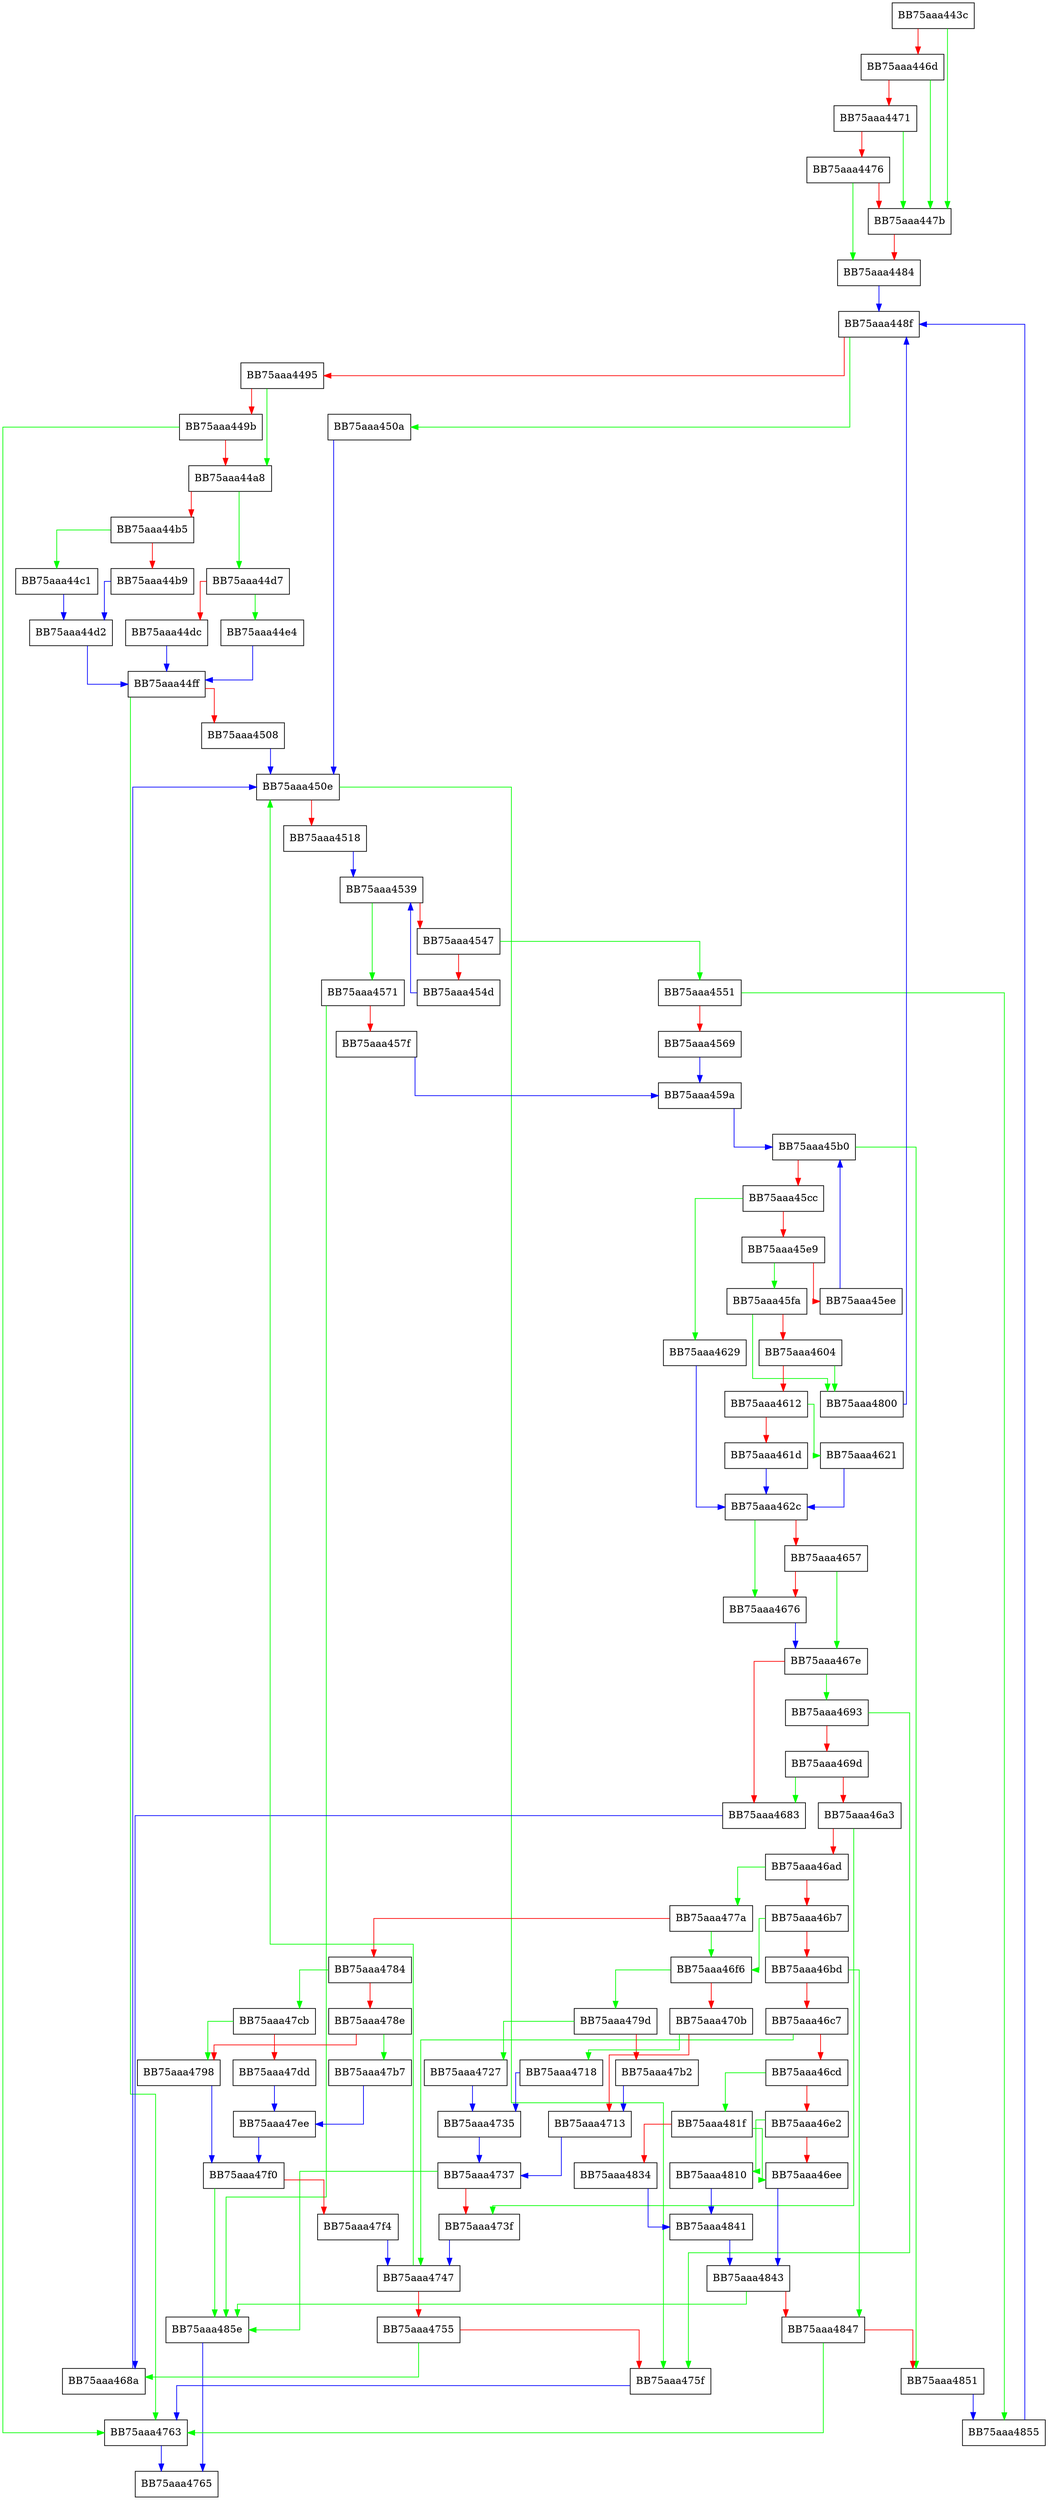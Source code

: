 digraph trace {
  node [shape="box"];
  graph [splines=ortho];
  BB75aaa443c -> BB75aaa447b [color="green"];
  BB75aaa443c -> BB75aaa446d [color="red"];
  BB75aaa446d -> BB75aaa447b [color="green"];
  BB75aaa446d -> BB75aaa4471 [color="red"];
  BB75aaa4471 -> BB75aaa447b [color="green"];
  BB75aaa4471 -> BB75aaa4476 [color="red"];
  BB75aaa4476 -> BB75aaa4484 [color="green"];
  BB75aaa4476 -> BB75aaa447b [color="red"];
  BB75aaa447b -> BB75aaa4484 [color="red"];
  BB75aaa4484 -> BB75aaa448f [color="blue"];
  BB75aaa448f -> BB75aaa450a [color="green"];
  BB75aaa448f -> BB75aaa4495 [color="red"];
  BB75aaa4495 -> BB75aaa44a8 [color="green"];
  BB75aaa4495 -> BB75aaa449b [color="red"];
  BB75aaa449b -> BB75aaa4763 [color="green"];
  BB75aaa449b -> BB75aaa44a8 [color="red"];
  BB75aaa44a8 -> BB75aaa44d7 [color="green"];
  BB75aaa44a8 -> BB75aaa44b5 [color="red"];
  BB75aaa44b5 -> BB75aaa44c1 [color="green"];
  BB75aaa44b5 -> BB75aaa44b9 [color="red"];
  BB75aaa44b9 -> BB75aaa44d2 [color="blue"];
  BB75aaa44c1 -> BB75aaa44d2 [color="blue"];
  BB75aaa44d2 -> BB75aaa44ff [color="blue"];
  BB75aaa44d7 -> BB75aaa44e4 [color="green"];
  BB75aaa44d7 -> BB75aaa44dc [color="red"];
  BB75aaa44dc -> BB75aaa44ff [color="blue"];
  BB75aaa44e4 -> BB75aaa44ff [color="blue"];
  BB75aaa44ff -> BB75aaa4763 [color="green"];
  BB75aaa44ff -> BB75aaa4508 [color="red"];
  BB75aaa4508 -> BB75aaa450e [color="blue"];
  BB75aaa450a -> BB75aaa450e [color="blue"];
  BB75aaa450e -> BB75aaa475f [color="green"];
  BB75aaa450e -> BB75aaa4518 [color="red"];
  BB75aaa4518 -> BB75aaa4539 [color="blue"];
  BB75aaa4539 -> BB75aaa4571 [color="green"];
  BB75aaa4539 -> BB75aaa4547 [color="red"];
  BB75aaa4547 -> BB75aaa4551 [color="green"];
  BB75aaa4547 -> BB75aaa454d [color="red"];
  BB75aaa454d -> BB75aaa4539 [color="blue"];
  BB75aaa4551 -> BB75aaa4855 [color="green"];
  BB75aaa4551 -> BB75aaa4569 [color="red"];
  BB75aaa4569 -> BB75aaa459a [color="blue"];
  BB75aaa4571 -> BB75aaa485e [color="green"];
  BB75aaa4571 -> BB75aaa457f [color="red"];
  BB75aaa457f -> BB75aaa459a [color="blue"];
  BB75aaa459a -> BB75aaa45b0 [color="blue"];
  BB75aaa45b0 -> BB75aaa4851 [color="green"];
  BB75aaa45b0 -> BB75aaa45cc [color="red"];
  BB75aaa45cc -> BB75aaa4629 [color="green"];
  BB75aaa45cc -> BB75aaa45e9 [color="red"];
  BB75aaa45e9 -> BB75aaa45fa [color="green"];
  BB75aaa45e9 -> BB75aaa45ee [color="red"];
  BB75aaa45ee -> BB75aaa45b0 [color="blue"];
  BB75aaa45fa -> BB75aaa4800 [color="green"];
  BB75aaa45fa -> BB75aaa4604 [color="red"];
  BB75aaa4604 -> BB75aaa4800 [color="green"];
  BB75aaa4604 -> BB75aaa4612 [color="red"];
  BB75aaa4612 -> BB75aaa4621 [color="green"];
  BB75aaa4612 -> BB75aaa461d [color="red"];
  BB75aaa461d -> BB75aaa462c [color="blue"];
  BB75aaa4621 -> BB75aaa462c [color="blue"];
  BB75aaa4629 -> BB75aaa462c [color="blue"];
  BB75aaa462c -> BB75aaa4676 [color="green"];
  BB75aaa462c -> BB75aaa4657 [color="red"];
  BB75aaa4657 -> BB75aaa467e [color="green"];
  BB75aaa4657 -> BB75aaa4676 [color="red"];
  BB75aaa4676 -> BB75aaa467e [color="blue"];
  BB75aaa467e -> BB75aaa4693 [color="green"];
  BB75aaa467e -> BB75aaa4683 [color="red"];
  BB75aaa4683 -> BB75aaa468a [color="blue"];
  BB75aaa468a -> BB75aaa450e [color="blue"];
  BB75aaa4693 -> BB75aaa475f [color="green"];
  BB75aaa4693 -> BB75aaa469d [color="red"];
  BB75aaa469d -> BB75aaa4683 [color="green"];
  BB75aaa469d -> BB75aaa46a3 [color="red"];
  BB75aaa46a3 -> BB75aaa473f [color="green"];
  BB75aaa46a3 -> BB75aaa46ad [color="red"];
  BB75aaa46ad -> BB75aaa477a [color="green"];
  BB75aaa46ad -> BB75aaa46b7 [color="red"];
  BB75aaa46b7 -> BB75aaa46f6 [color="green"];
  BB75aaa46b7 -> BB75aaa46bd [color="red"];
  BB75aaa46bd -> BB75aaa4847 [color="green"];
  BB75aaa46bd -> BB75aaa46c7 [color="red"];
  BB75aaa46c7 -> BB75aaa4747 [color="green"];
  BB75aaa46c7 -> BB75aaa46cd [color="red"];
  BB75aaa46cd -> BB75aaa481f [color="green"];
  BB75aaa46cd -> BB75aaa46e2 [color="red"];
  BB75aaa46e2 -> BB75aaa4810 [color="green"];
  BB75aaa46e2 -> BB75aaa46ee [color="red"];
  BB75aaa46ee -> BB75aaa4843 [color="blue"];
  BB75aaa46f6 -> BB75aaa479d [color="green"];
  BB75aaa46f6 -> BB75aaa470b [color="red"];
  BB75aaa470b -> BB75aaa4718 [color="green"];
  BB75aaa470b -> BB75aaa4713 [color="red"];
  BB75aaa4713 -> BB75aaa4737 [color="blue"];
  BB75aaa4718 -> BB75aaa4735 [color="blue"];
  BB75aaa4727 -> BB75aaa4735 [color="blue"];
  BB75aaa4735 -> BB75aaa4737 [color="blue"];
  BB75aaa4737 -> BB75aaa485e [color="green"];
  BB75aaa4737 -> BB75aaa473f [color="red"];
  BB75aaa473f -> BB75aaa4747 [color="blue"];
  BB75aaa4747 -> BB75aaa450e [color="green"];
  BB75aaa4747 -> BB75aaa4755 [color="red"];
  BB75aaa4755 -> BB75aaa468a [color="green"];
  BB75aaa4755 -> BB75aaa475f [color="red"];
  BB75aaa475f -> BB75aaa4763 [color="blue"];
  BB75aaa4763 -> BB75aaa4765 [color="blue"];
  BB75aaa477a -> BB75aaa46f6 [color="green"];
  BB75aaa477a -> BB75aaa4784 [color="red"];
  BB75aaa4784 -> BB75aaa47cb [color="green"];
  BB75aaa4784 -> BB75aaa478e [color="red"];
  BB75aaa478e -> BB75aaa47b7 [color="green"];
  BB75aaa478e -> BB75aaa4798 [color="red"];
  BB75aaa4798 -> BB75aaa47f0 [color="blue"];
  BB75aaa479d -> BB75aaa4727 [color="green"];
  BB75aaa479d -> BB75aaa47b2 [color="red"];
  BB75aaa47b2 -> BB75aaa4713 [color="blue"];
  BB75aaa47b7 -> BB75aaa47ee [color="blue"];
  BB75aaa47cb -> BB75aaa4798 [color="green"];
  BB75aaa47cb -> BB75aaa47dd [color="red"];
  BB75aaa47dd -> BB75aaa47ee [color="blue"];
  BB75aaa47ee -> BB75aaa47f0 [color="blue"];
  BB75aaa47f0 -> BB75aaa485e [color="green"];
  BB75aaa47f0 -> BB75aaa47f4 [color="red"];
  BB75aaa47f4 -> BB75aaa4747 [color="blue"];
  BB75aaa4800 -> BB75aaa448f [color="blue"];
  BB75aaa4810 -> BB75aaa4841 [color="blue"];
  BB75aaa481f -> BB75aaa46ee [color="green"];
  BB75aaa481f -> BB75aaa4834 [color="red"];
  BB75aaa4834 -> BB75aaa4841 [color="blue"];
  BB75aaa4841 -> BB75aaa4843 [color="blue"];
  BB75aaa4843 -> BB75aaa485e [color="green"];
  BB75aaa4843 -> BB75aaa4847 [color="red"];
  BB75aaa4847 -> BB75aaa4763 [color="green"];
  BB75aaa4847 -> BB75aaa4851 [color="red"];
  BB75aaa4851 -> BB75aaa4855 [color="blue"];
  BB75aaa4855 -> BB75aaa448f [color="blue"];
  BB75aaa485e -> BB75aaa4765 [color="blue"];
}